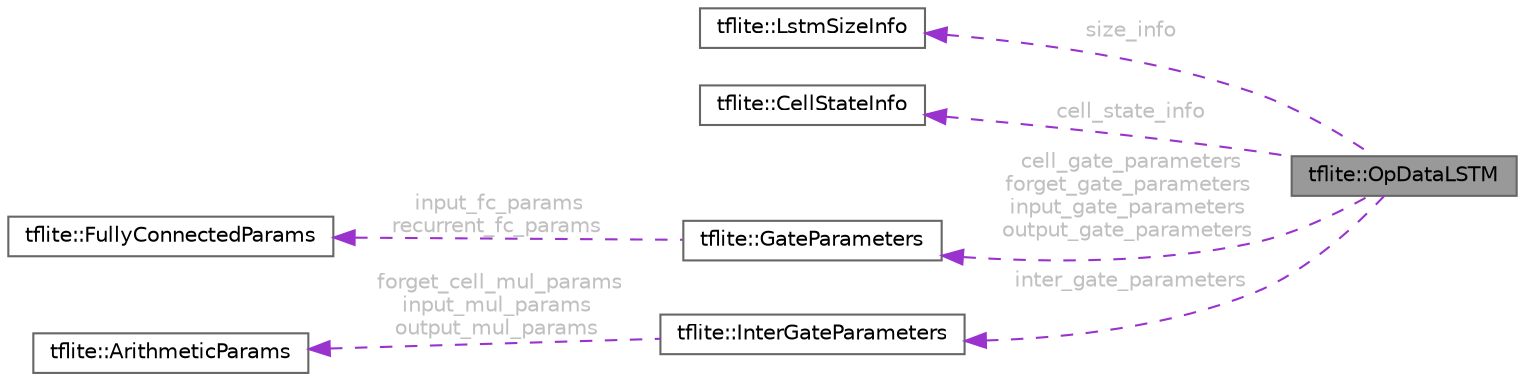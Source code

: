 digraph "tflite::OpDataLSTM"
{
 // LATEX_PDF_SIZE
  bgcolor="transparent";
  edge [fontname=Helvetica,fontsize=10,labelfontname=Helvetica,labelfontsize=10];
  node [fontname=Helvetica,fontsize=10,shape=box,height=0.2,width=0.4];
  rankdir="LR";
  Node1 [id="Node000001",label="tflite::OpDataLSTM",height=0.2,width=0.4,color="gray40", fillcolor="grey60", style="filled", fontcolor="black",tooltip=" "];
  Node2 -> Node1 [id="edge7_Node000001_Node000002",dir="back",color="darkorchid3",style="dashed",tooltip=" ",label=" size_info",fontcolor="grey" ];
  Node2 [id="Node000002",label="tflite::LstmSizeInfo",height=0.2,width=0.4,color="gray40", fillcolor="white", style="filled",URL="$structtflite_1_1_lstm_size_info.html",tooltip=" "];
  Node3 -> Node1 [id="edge8_Node000001_Node000003",dir="back",color="darkorchid3",style="dashed",tooltip=" ",label=" cell_state_info",fontcolor="grey" ];
  Node3 [id="Node000003",label="tflite::CellStateInfo",height=0.2,width=0.4,color="gray40", fillcolor="white", style="filled",URL="$structtflite_1_1_cell_state_info.html",tooltip=" "];
  Node4 -> Node1 [id="edge9_Node000001_Node000004",dir="back",color="darkorchid3",style="dashed",tooltip=" ",label=" cell_gate_parameters\nforget_gate_parameters\ninput_gate_parameters\noutput_gate_parameters",fontcolor="grey" ];
  Node4 [id="Node000004",label="tflite::GateParameters",height=0.2,width=0.4,color="gray40", fillcolor="white", style="filled",URL="$structtflite_1_1_gate_parameters.html",tooltip=" "];
  Node5 -> Node4 [id="edge10_Node000004_Node000005",dir="back",color="darkorchid3",style="dashed",tooltip=" ",label=" input_fc_params\nrecurrent_fc_params",fontcolor="grey" ];
  Node5 [id="Node000005",label="tflite::FullyConnectedParams",height=0.2,width=0.4,color="gray40", fillcolor="white", style="filled",URL="$structtflite_1_1_fully_connected_params.html",tooltip=" "];
  Node6 -> Node1 [id="edge11_Node000001_Node000006",dir="back",color="darkorchid3",style="dashed",tooltip=" ",label=" inter_gate_parameters",fontcolor="grey" ];
  Node6 [id="Node000006",label="tflite::InterGateParameters",height=0.2,width=0.4,color="gray40", fillcolor="white", style="filled",URL="$structtflite_1_1_inter_gate_parameters.html",tooltip=" "];
  Node7 -> Node6 [id="edge12_Node000006_Node000007",dir="back",color="darkorchid3",style="dashed",tooltip=" ",label=" forget_cell_mul_params\ninput_mul_params\noutput_mul_params",fontcolor="grey" ];
  Node7 [id="Node000007",label="tflite::ArithmeticParams",height=0.2,width=0.4,color="gray40", fillcolor="white", style="filled",URL="$structtflite_1_1_arithmetic_params.html",tooltip=" "];
}
